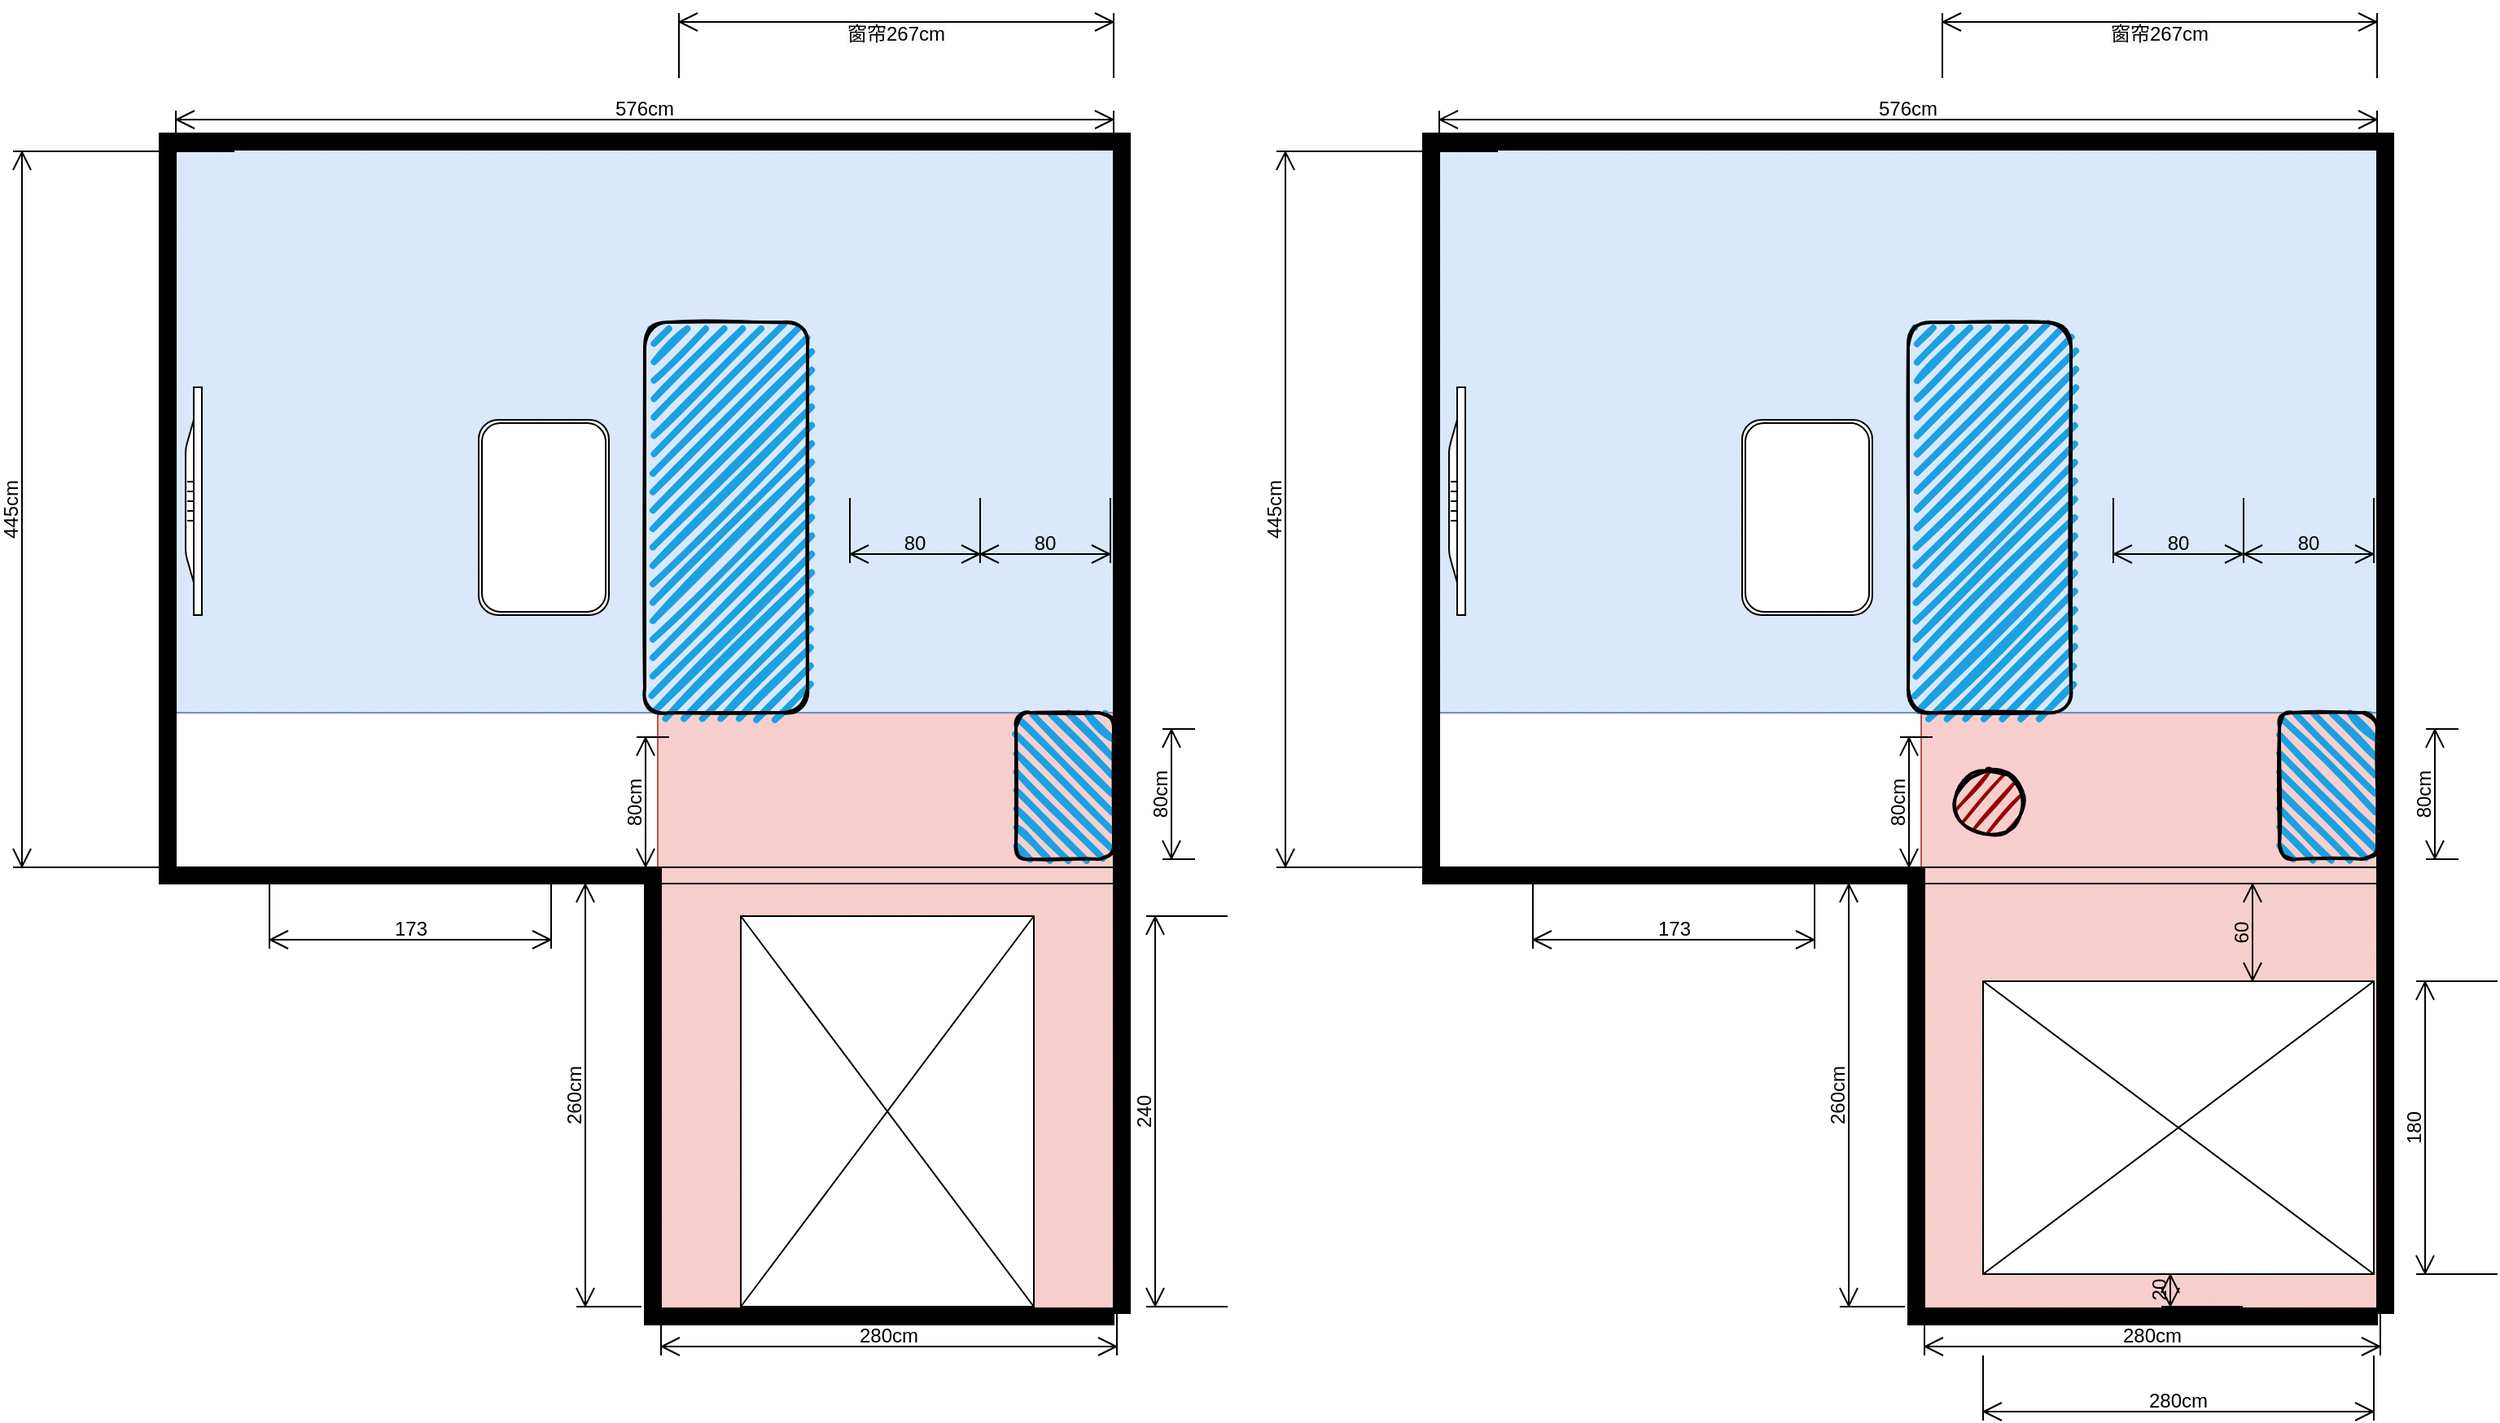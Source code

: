 <mxfile version="26.0.11">
  <diagram name="第 1 页" id="sxD4nlqV_mKAmoMYz5X_">
    <mxGraphModel dx="1793" dy="923" grid="1" gridSize="10" guides="1" tooltips="1" connect="1" arrows="1" fold="1" page="1" pageScale="1" pageWidth="1920" pageHeight="1200" math="0" shadow="0">
      <root>
        <mxCell id="0" />
        <mxCell id="1" parent="0" />
        <mxCell id="JJXo-O7gXIbM5pAcpRxp-16" value="" style="verticalLabelPosition=bottom;verticalAlign=top;html=1;shape=mxgraph.basic.patternFillRect;fillStyle=diag;step=5;fillStrokeWidth=0.2;fillStrokeColor=#dddddd;direction=south;fillColor=#f8cecc;strokeColor=#b85450;" vertex="1" parent="1">
          <mxGeometry x="580" y="590" width="280" height="370" as="geometry" />
        </mxCell>
        <mxCell id="JJXo-O7gXIbM5pAcpRxp-15" value="" style="verticalLabelPosition=bottom;verticalAlign=top;html=1;shape=mxgraph.basic.patternFillRect;fillStyle=diagRev;step=5;fillStrokeWidth=0.2;fillStrokeColor=#dddddd;fillColor=#dae8fc;strokeColor=#6c8ebf;" vertex="1" parent="1">
          <mxGeometry x="284" y="240" width="576" height="350" as="geometry" />
        </mxCell>
        <mxCell id="M1oXnh_6FqIk_pS5uYmb-29" value="" style="verticalLabelPosition=bottom;html=1;verticalAlign=top;align=center;shape=mxgraph.floorplan.wallCorner;fillColor=strokeColor;direction=north" parent="1" vertex="1">
          <mxGeometry x="274" y="234" width="308" height="461" as="geometry" />
        </mxCell>
        <mxCell id="M1oXnh_6FqIk_pS5uYmb-30" value="" style="verticalLabelPosition=bottom;html=1;verticalAlign=top;align=center;shape=mxgraph.floorplan.wallCorner;fillColor=strokeColor;direction=south;" parent="1" vertex="1">
          <mxGeometry x="284" y="234" width="586" height="725" as="geometry" />
        </mxCell>
        <mxCell id="M1oXnh_6FqIk_pS5uYmb-33" value="" style="verticalLabelPosition=bottom;html=1;verticalAlign=top;align=center;shape=mxgraph.floorplan.wallCorner;fillColor=strokeColor;direction=north;" parent="1" vertex="1">
          <mxGeometry x="572" y="690" width="288" height="276" as="geometry" />
        </mxCell>
        <mxCell id="M1oXnh_6FqIk_pS5uYmb-35" value="280cm" style="shape=dimension;whiteSpace=wrap;html=1;align=center;points=[];verticalAlign=bottom;spacingBottom=3;labelBackgroundColor=none;" parent="1" vertex="1">
          <mxGeometry x="582" y="945" width="280" height="40" as="geometry" />
        </mxCell>
        <mxCell id="M1oXnh_6FqIk_pS5uYmb-36" value="576cm" style="shape=dimension;direction=west;whiteSpace=wrap;html=1;align=center;points=[];verticalAlign=top;spacingTop=-15;labelBackgroundColor=none;" parent="1" vertex="1">
          <mxGeometry x="284" y="220" width="576" height="40" as="geometry" />
        </mxCell>
        <mxCell id="M1oXnh_6FqIk_pS5uYmb-38" value="445cm" style="shape=dimension;direction=south;whiteSpace=wrap;html=1;align=center;points=[];verticalAlign=top;labelBackgroundColor=none;horizontal=0;spacingTop=-15;" parent="1" vertex="1">
          <mxGeometry x="184" y="245" width="136" height="440" as="geometry" />
        </mxCell>
        <mxCell id="M1oXnh_6FqIk_pS5uYmb-39" value="260cm" style="shape=dimension;direction=south;whiteSpace=wrap;html=1;align=center;points=[];verticalAlign=top;labelBackgroundColor=none;horizontal=0;spacingTop=-15;" parent="1" vertex="1">
          <mxGeometry x="530" y="695" width="40" height="260" as="geometry" />
        </mxCell>
        <mxCell id="M1oXnh_6FqIk_pS5uYmb-40" value="" style="verticalLabelPosition=bottom;html=1;verticalAlign=top;align=center;shape=mxgraph.floorplan.flat_tv;direction=north;" parent="1" vertex="1">
          <mxGeometry x="290" y="390" width="10" height="140" as="geometry" />
        </mxCell>
        <mxCell id="M1oXnh_6FqIk_pS5uYmb-43" value="&#xa;&lt;span style=&quot;color: rgb(0, 0, 0); font-family: Helvetica; font-size: 12px; font-style: normal; font-variant-ligatures: normal; font-variant-caps: normal; font-weight: 400; letter-spacing: normal; orphans: 2; text-align: center; text-indent: 0px; text-transform: none; widows: 2; word-spacing: 0px; -webkit-text-stroke-width: 0px; white-space: normal; background-color: rgb(251, 251, 251); text-decoration-thickness: initial; text-decoration-style: initial; text-decoration-color: initial; display: inline !important; float: none;&quot;&gt;窗帘267cm&lt;/span&gt;&#xa;&#xa;" style="shape=dimension;direction=west;whiteSpace=wrap;html=1;align=center;points=[];verticalAlign=top;spacingTop=-15;labelBackgroundColor=none;" parent="1" vertex="1">
          <mxGeometry x="593" y="160" width="267" height="40" as="geometry" />
        </mxCell>
        <mxCell id="M1oXnh_6FqIk_pS5uYmb-50" value="80cm" style="shape=dimension;direction=south;whiteSpace=wrap;html=1;align=center;points=[];verticalAlign=top;labelBackgroundColor=none;horizontal=0;spacingTop=-15;" parent="1" vertex="1">
          <mxGeometry x="890" y="600" width="20" height="80" as="geometry" />
        </mxCell>
        <mxCell id="M1oXnh_6FqIk_pS5uYmb-51" value="" style="verticalLabelPosition=bottom;html=1;verticalAlign=top;align=center;shape=mxgraph.floorplan.elevator;direction=north;" parent="1" vertex="1">
          <mxGeometry x="631" y="715" width="180" height="240" as="geometry" />
        </mxCell>
        <mxCell id="M1oXnh_6FqIk_pS5uYmb-52" value="240" style="shape=dimension;direction=south;whiteSpace=wrap;html=1;align=center;points=[];verticalAlign=top;labelBackgroundColor=none;horizontal=0;spacingTop=-15;" parent="1" vertex="1">
          <mxGeometry x="880" y="715" width="50" height="240" as="geometry" />
        </mxCell>
        <mxCell id="JJXo-O7gXIbM5pAcpRxp-5" value="80cm" style="shape=dimension;direction=south;whiteSpace=wrap;html=1;align=center;points=[];verticalAlign=top;labelBackgroundColor=none;horizontal=0;spacingTop=-15;" vertex="1" parent="1">
          <mxGeometry x="567" y="605" width="20" height="80" as="geometry" />
        </mxCell>
        <mxCell id="JJXo-O7gXIbM5pAcpRxp-6" value="" style="shape=ext;double=1;rounded=1;whiteSpace=wrap;html=1;direction=south;" vertex="1" parent="1">
          <mxGeometry x="470" y="410" width="80" height="120" as="geometry" />
        </mxCell>
        <mxCell id="JJXo-O7gXIbM5pAcpRxp-7" value="" style="rounded=1;whiteSpace=wrap;html=1;strokeWidth=2;fillWeight=4;hachureGap=8;hachureAngle=45;fillColor=#1ba1e2;sketch=1;direction=south;" vertex="1" parent="1">
          <mxGeometry x="572" y="350" width="100" height="240" as="geometry" />
        </mxCell>
        <mxCell id="JJXo-O7gXIbM5pAcpRxp-9" value="" style="shape=partialRectangle;whiteSpace=wrap;html=1;left=0;right=0;fillColor=none;" vertex="1" parent="1">
          <mxGeometry x="582" y="685" width="278" height="10" as="geometry" />
        </mxCell>
        <mxCell id="JJXo-O7gXIbM5pAcpRxp-11" value="173" style="shape=dimension;whiteSpace=wrap;html=1;align=center;points=[];verticalAlign=bottom;spacingBottom=3;labelBackgroundColor=none;" vertex="1" parent="1">
          <mxGeometry x="341.5" y="695" width="173" height="40" as="geometry" />
        </mxCell>
        <mxCell id="JJXo-O7gXIbM5pAcpRxp-12" value="80" style="shape=dimension;whiteSpace=wrap;html=1;align=center;points=[];verticalAlign=bottom;spacingBottom=3;labelBackgroundColor=none;" vertex="1" parent="1">
          <mxGeometry x="778" y="458" width="80" height="40" as="geometry" />
        </mxCell>
        <mxCell id="JJXo-O7gXIbM5pAcpRxp-13" value="80" style="shape=dimension;whiteSpace=wrap;html=1;align=center;points=[];verticalAlign=bottom;spacingBottom=3;labelBackgroundColor=none;" vertex="1" parent="1">
          <mxGeometry x="698" y="458" width="80" height="40" as="geometry" />
        </mxCell>
        <mxCell id="JJXo-O7gXIbM5pAcpRxp-14" value="" style="rounded=1;whiteSpace=wrap;html=1;strokeWidth=2;fillWeight=4;hachureGap=8;hachureAngle=45;fillColor=#1ba1e2;sketch=1;direction=west;" vertex="1" parent="1">
          <mxGeometry x="800" y="590" width="60" height="90" as="geometry" />
        </mxCell>
        <mxCell id="JJXo-O7gXIbM5pAcpRxp-39" value="" style="verticalLabelPosition=bottom;verticalAlign=top;html=1;shape=mxgraph.basic.patternFillRect;fillStyle=diag;step=5;fillStrokeWidth=0.2;fillStrokeColor=#dddddd;direction=south;fillColor=#f8cecc;strokeColor=#b85450;" vertex="1" parent="1">
          <mxGeometry x="1356" y="590" width="280" height="370" as="geometry" />
        </mxCell>
        <mxCell id="JJXo-O7gXIbM5pAcpRxp-40" value="" style="verticalLabelPosition=bottom;verticalAlign=top;html=1;shape=mxgraph.basic.patternFillRect;fillStyle=diagRev;step=5;fillStrokeWidth=0.2;fillStrokeColor=#dddddd;fillColor=#dae8fc;strokeColor=#6c8ebf;" vertex="1" parent="1">
          <mxGeometry x="1060" y="240" width="576" height="350" as="geometry" />
        </mxCell>
        <mxCell id="JJXo-O7gXIbM5pAcpRxp-41" value="" style="verticalLabelPosition=bottom;html=1;verticalAlign=top;align=center;shape=mxgraph.floorplan.wallCorner;fillColor=strokeColor;direction=north" vertex="1" parent="1">
          <mxGeometry x="1050" y="234" width="308" height="461" as="geometry" />
        </mxCell>
        <mxCell id="JJXo-O7gXIbM5pAcpRxp-42" value="" style="verticalLabelPosition=bottom;html=1;verticalAlign=top;align=center;shape=mxgraph.floorplan.wallCorner;fillColor=strokeColor;direction=south;" vertex="1" parent="1">
          <mxGeometry x="1060" y="234" width="586" height="725" as="geometry" />
        </mxCell>
        <mxCell id="JJXo-O7gXIbM5pAcpRxp-43" value="" style="verticalLabelPosition=bottom;html=1;verticalAlign=top;align=center;shape=mxgraph.floorplan.wallCorner;fillColor=strokeColor;direction=north;" vertex="1" parent="1">
          <mxGeometry x="1348" y="690" width="288" height="276" as="geometry" />
        </mxCell>
        <mxCell id="JJXo-O7gXIbM5pAcpRxp-44" value="280cm" style="shape=dimension;whiteSpace=wrap;html=1;align=center;points=[];verticalAlign=bottom;spacingBottom=3;labelBackgroundColor=none;" vertex="1" parent="1">
          <mxGeometry x="1358" y="945" width="280" height="40" as="geometry" />
        </mxCell>
        <mxCell id="JJXo-O7gXIbM5pAcpRxp-45" value="576cm" style="shape=dimension;direction=west;whiteSpace=wrap;html=1;align=center;points=[];verticalAlign=top;spacingTop=-15;labelBackgroundColor=none;" vertex="1" parent="1">
          <mxGeometry x="1060" y="220" width="576" height="40" as="geometry" />
        </mxCell>
        <mxCell id="JJXo-O7gXIbM5pAcpRxp-46" value="445cm" style="shape=dimension;direction=south;whiteSpace=wrap;html=1;align=center;points=[];verticalAlign=top;labelBackgroundColor=none;horizontal=0;spacingTop=-15;" vertex="1" parent="1">
          <mxGeometry x="960" y="245" width="136" height="440" as="geometry" />
        </mxCell>
        <mxCell id="JJXo-O7gXIbM5pAcpRxp-47" value="260cm" style="shape=dimension;direction=south;whiteSpace=wrap;html=1;align=center;points=[];verticalAlign=top;labelBackgroundColor=none;horizontal=0;spacingTop=-15;" vertex="1" parent="1">
          <mxGeometry x="1306" y="695" width="40" height="260" as="geometry" />
        </mxCell>
        <mxCell id="JJXo-O7gXIbM5pAcpRxp-48" value="" style="verticalLabelPosition=bottom;html=1;verticalAlign=top;align=center;shape=mxgraph.floorplan.flat_tv;direction=north;" vertex="1" parent="1">
          <mxGeometry x="1066" y="390" width="10" height="140" as="geometry" />
        </mxCell>
        <mxCell id="JJXo-O7gXIbM5pAcpRxp-49" value="&#xa;&lt;span style=&quot;color: rgb(0, 0, 0); font-family: Helvetica; font-size: 12px; font-style: normal; font-variant-ligatures: normal; font-variant-caps: normal; font-weight: 400; letter-spacing: normal; orphans: 2; text-align: center; text-indent: 0px; text-transform: none; widows: 2; word-spacing: 0px; -webkit-text-stroke-width: 0px; white-space: normal; background-color: rgb(251, 251, 251); text-decoration-thickness: initial; text-decoration-style: initial; text-decoration-color: initial; display: inline !important; float: none;&quot;&gt;窗帘267cm&lt;/span&gt;&#xa;&#xa;" style="shape=dimension;direction=west;whiteSpace=wrap;html=1;align=center;points=[];verticalAlign=top;spacingTop=-15;labelBackgroundColor=none;" vertex="1" parent="1">
          <mxGeometry x="1369" y="160" width="267" height="40" as="geometry" />
        </mxCell>
        <mxCell id="JJXo-O7gXIbM5pAcpRxp-50" value="80cm" style="shape=dimension;direction=south;whiteSpace=wrap;html=1;align=center;points=[];verticalAlign=top;labelBackgroundColor=none;horizontal=0;spacingTop=-15;" vertex="1" parent="1">
          <mxGeometry x="1666" y="600" width="20" height="80" as="geometry" />
        </mxCell>
        <mxCell id="JJXo-O7gXIbM5pAcpRxp-51" value="" style="verticalLabelPosition=bottom;html=1;verticalAlign=top;align=center;shape=mxgraph.floorplan.elevator;direction=east;" vertex="1" parent="1">
          <mxGeometry x="1394" y="755" width="240" height="180" as="geometry" />
        </mxCell>
        <mxCell id="JJXo-O7gXIbM5pAcpRxp-52" value="180" style="shape=dimension;direction=south;whiteSpace=wrap;html=1;align=center;points=[];verticalAlign=top;labelBackgroundColor=none;horizontal=0;spacingTop=-15;" vertex="1" parent="1">
          <mxGeometry x="1660" y="755" width="50" height="180" as="geometry" />
        </mxCell>
        <mxCell id="JJXo-O7gXIbM5pAcpRxp-53" value="80cm" style="shape=dimension;direction=south;whiteSpace=wrap;html=1;align=center;points=[];verticalAlign=top;labelBackgroundColor=none;horizontal=0;spacingTop=-15;" vertex="1" parent="1">
          <mxGeometry x="1343" y="605" width="20" height="80" as="geometry" />
        </mxCell>
        <mxCell id="JJXo-O7gXIbM5pAcpRxp-54" value="" style="shape=ext;double=1;rounded=1;whiteSpace=wrap;html=1;direction=south;" vertex="1" parent="1">
          <mxGeometry x="1246" y="410" width="80" height="120" as="geometry" />
        </mxCell>
        <mxCell id="JJXo-O7gXIbM5pAcpRxp-55" value="" style="rounded=1;whiteSpace=wrap;html=1;strokeWidth=2;fillWeight=4;hachureGap=8;hachureAngle=45;fillColor=#1ba1e2;sketch=1;direction=south;" vertex="1" parent="1">
          <mxGeometry x="1348" y="350" width="100" height="240" as="geometry" />
        </mxCell>
        <mxCell id="JJXo-O7gXIbM5pAcpRxp-56" value="" style="shape=partialRectangle;whiteSpace=wrap;html=1;left=0;right=0;fillColor=none;" vertex="1" parent="1">
          <mxGeometry x="1358" y="685" width="278" height="10" as="geometry" />
        </mxCell>
        <mxCell id="JJXo-O7gXIbM5pAcpRxp-57" value="173" style="shape=dimension;whiteSpace=wrap;html=1;align=center;points=[];verticalAlign=bottom;spacingBottom=3;labelBackgroundColor=none;" vertex="1" parent="1">
          <mxGeometry x="1117.5" y="695" width="173" height="40" as="geometry" />
        </mxCell>
        <mxCell id="JJXo-O7gXIbM5pAcpRxp-58" value="80" style="shape=dimension;whiteSpace=wrap;html=1;align=center;points=[];verticalAlign=bottom;spacingBottom=3;labelBackgroundColor=none;" vertex="1" parent="1">
          <mxGeometry x="1554" y="458" width="80" height="40" as="geometry" />
        </mxCell>
        <mxCell id="JJXo-O7gXIbM5pAcpRxp-59" value="80" style="shape=dimension;whiteSpace=wrap;html=1;align=center;points=[];verticalAlign=bottom;spacingBottom=3;labelBackgroundColor=none;" vertex="1" parent="1">
          <mxGeometry x="1474" y="458" width="80" height="40" as="geometry" />
        </mxCell>
        <mxCell id="JJXo-O7gXIbM5pAcpRxp-60" value="" style="rounded=1;whiteSpace=wrap;html=1;strokeWidth=2;fillWeight=4;hachureGap=8;hachureAngle=45;fillColor=#1ba1e2;sketch=1;direction=west;" vertex="1" parent="1">
          <mxGeometry x="1576" y="590" width="60" height="90" as="geometry" />
        </mxCell>
        <mxCell id="JJXo-O7gXIbM5pAcpRxp-63" value="" style="ellipse;whiteSpace=wrap;html=1;strokeWidth=2;fillWeight=2;hachureGap=8;fillColor=#990000;fillStyle=dots;sketch=1;" vertex="1" parent="1">
          <mxGeometry x="1377" y="625" width="42" height="40" as="geometry" />
        </mxCell>
        <mxCell id="JJXo-O7gXIbM5pAcpRxp-64" value="60" style="shape=dimension;direction=south;whiteSpace=wrap;html=1;align=center;points=[];verticalAlign=top;labelBackgroundColor=none;horizontal=0;spacingTop=-15;" vertex="1" parent="1">
          <mxGeometry x="1554" y="695" width="50" height="60" as="geometry" />
        </mxCell>
        <mxCell id="JJXo-O7gXIbM5pAcpRxp-65" value="20" style="shape=dimension;direction=south;whiteSpace=wrap;html=1;align=center;points=[];verticalAlign=top;labelBackgroundColor=none;horizontal=0;spacingTop=-15;" vertex="1" parent="1">
          <mxGeometry x="1503.5" y="935" width="50" height="20" as="geometry" />
        </mxCell>
        <mxCell id="JJXo-O7gXIbM5pAcpRxp-66" value="280cm" style="shape=dimension;whiteSpace=wrap;html=1;align=center;points=[];verticalAlign=bottom;spacingBottom=3;labelBackgroundColor=none;" vertex="1" parent="1">
          <mxGeometry x="1394" y="985" width="240" height="40" as="geometry" />
        </mxCell>
      </root>
    </mxGraphModel>
  </diagram>
</mxfile>

